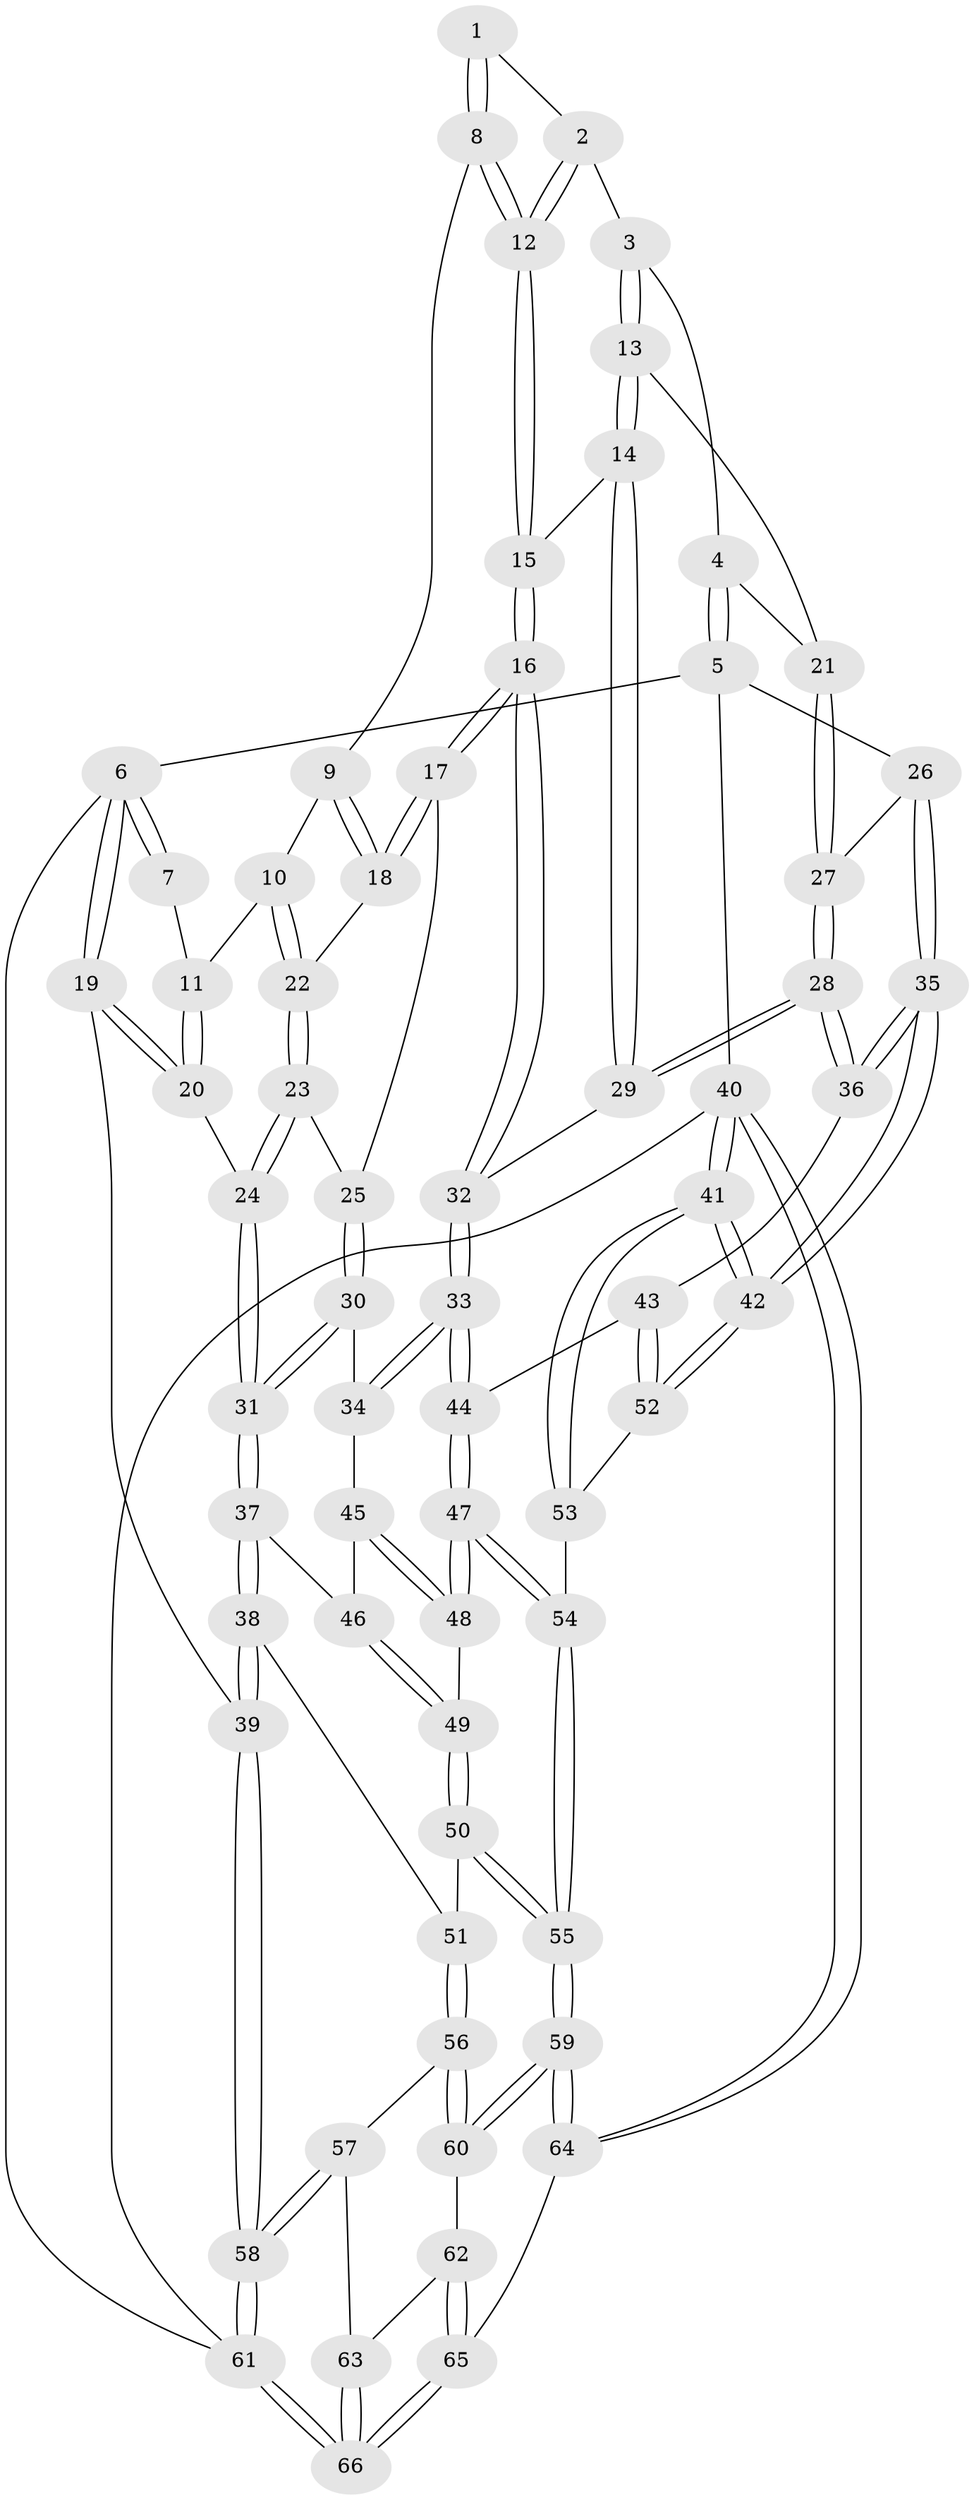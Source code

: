 // coarse degree distribution, {3: 0.15, 4: 0.475, 6: 0.025, 7: 0.025, 5: 0.325}
// Generated by graph-tools (version 1.1) at 2025/24/03/03/25 07:24:33]
// undirected, 66 vertices, 162 edges
graph export_dot {
graph [start="1"]
  node [color=gray90,style=filled];
  1 [pos="+0.5729465489441199+0"];
  2 [pos="+0.7187182450557147+0"];
  3 [pos="+0.7905521356709131+0"];
  4 [pos="+0.9293246384538555+0"];
  5 [pos="+1+0"];
  6 [pos="+0+0"];
  7 [pos="+0.1884062968170938+0"];
  8 [pos="+0.4740853956768121+0.03649344659069486"];
  9 [pos="+0.4737943776769231+0.0369250325550935"];
  10 [pos="+0.2678994108192606+0.10588975289622743"];
  11 [pos="+0.17983016849768818+0.044621485915837124"];
  12 [pos="+0.6037345673701457+0.20244402364390565"];
  13 [pos="+0.7065001636562531+0.2429684102125617"];
  14 [pos="+0.6728741307635016+0.2646129199668947"];
  15 [pos="+0.6138269252006805+0.27813874307554715"];
  16 [pos="+0.5760122012448693+0.3081293528428441"];
  17 [pos="+0.4445015069536745+0.23621352229770276"];
  18 [pos="+0.45091204911789196+0.16655124624796586"];
  19 [pos="+0+0.2273920642185379"];
  20 [pos="+0+0.23419229972733693"];
  21 [pos="+0.8204137973095891+0.25699808408953795"];
  22 [pos="+0.2729611303988609+0.12046456013484266"];
  23 [pos="+0.2938256571616076+0.20096707167028674"];
  24 [pos="+0.15212750847021647+0.3486009769938045"];
  25 [pos="+0.41221503681341815+0.24857042116437297"];
  26 [pos="+1+0"];
  27 [pos="+0.8626608198654612+0.2934907906693857"];
  28 [pos="+0.9096642366273662+0.45446835768065164"];
  29 [pos="+0.7865862764694374+0.4194929094150449"];
  30 [pos="+0.380563706520311+0.3067497915455869"];
  31 [pos="+0.22006841271420574+0.4623002341302471"];
  32 [pos="+0.5661051247800323+0.4520503796919368"];
  33 [pos="+0.5598774707406651+0.46535934236685866"];
  34 [pos="+0.4938153288534112+0.4796747210054494"];
  35 [pos="+1+0.5461353705153924"];
  36 [pos="+0.9223956149842654+0.4685925117193379"];
  37 [pos="+0.22294996047850565+0.476886993854777"];
  38 [pos="+0.1651925429686649+0.5578933353870311"];
  39 [pos="+0+0.6266147268815592"];
  40 [pos="+1+1"];
  41 [pos="+1+0.8904056549732834"];
  42 [pos="+1+0.6901530227228102"];
  43 [pos="+0.7139996106746543+0.5865560236168802"];
  44 [pos="+0.6139947443470397+0.560598032031461"];
  45 [pos="+0.4576190176771437+0.4941815146541895"];
  46 [pos="+0.32826837002139514+0.5114287517680005"];
  47 [pos="+0.5527610827964685+0.7364777221231871"];
  48 [pos="+0.4684367264005377+0.6865287234546813"];
  49 [pos="+0.38379617270334615+0.6771710626292538"];
  50 [pos="+0.3288513452777534+0.7491832897719796"];
  51 [pos="+0.19731233383597369+0.7406762301858713"];
  52 [pos="+0.7518496575118747+0.693936506305548"];
  53 [pos="+0.6769131198213362+0.8195218025444939"];
  54 [pos="+0.5863650963993782+0.8624209690337541"];
  55 [pos="+0.5196681161550954+1"];
  56 [pos="+0.17331357942024067+0.7834841089380323"];
  57 [pos="+0+0.7559209119466898"];
  58 [pos="+0+0.7263183403048198"];
  59 [pos="+0.5068282308438695+1"];
  60 [pos="+0.17559787252286546+0.8534469458176969"];
  61 [pos="+0+1"];
  62 [pos="+0.1493936530564925+0.8825248946475854"];
  63 [pos="+0.11351593404167419+0.91040878635098"];
  64 [pos="+0.5093400465608912+1"];
  65 [pos="+0.26767766247317926+1"];
  66 [pos="+0+1"];
  1 -- 2;
  1 -- 8;
  1 -- 8;
  2 -- 3;
  2 -- 12;
  2 -- 12;
  3 -- 4;
  3 -- 13;
  3 -- 13;
  4 -- 5;
  4 -- 5;
  4 -- 21;
  5 -- 6;
  5 -- 26;
  5 -- 40;
  6 -- 7;
  6 -- 7;
  6 -- 19;
  6 -- 19;
  6 -- 61;
  7 -- 11;
  8 -- 9;
  8 -- 12;
  8 -- 12;
  9 -- 10;
  9 -- 18;
  9 -- 18;
  10 -- 11;
  10 -- 22;
  10 -- 22;
  11 -- 20;
  11 -- 20;
  12 -- 15;
  12 -- 15;
  13 -- 14;
  13 -- 14;
  13 -- 21;
  14 -- 15;
  14 -- 29;
  14 -- 29;
  15 -- 16;
  15 -- 16;
  16 -- 17;
  16 -- 17;
  16 -- 32;
  16 -- 32;
  17 -- 18;
  17 -- 18;
  17 -- 25;
  18 -- 22;
  19 -- 20;
  19 -- 20;
  19 -- 39;
  20 -- 24;
  21 -- 27;
  21 -- 27;
  22 -- 23;
  22 -- 23;
  23 -- 24;
  23 -- 24;
  23 -- 25;
  24 -- 31;
  24 -- 31;
  25 -- 30;
  25 -- 30;
  26 -- 27;
  26 -- 35;
  26 -- 35;
  27 -- 28;
  27 -- 28;
  28 -- 29;
  28 -- 29;
  28 -- 36;
  28 -- 36;
  29 -- 32;
  30 -- 31;
  30 -- 31;
  30 -- 34;
  31 -- 37;
  31 -- 37;
  32 -- 33;
  32 -- 33;
  33 -- 34;
  33 -- 34;
  33 -- 44;
  33 -- 44;
  34 -- 45;
  35 -- 36;
  35 -- 36;
  35 -- 42;
  35 -- 42;
  36 -- 43;
  37 -- 38;
  37 -- 38;
  37 -- 46;
  38 -- 39;
  38 -- 39;
  38 -- 51;
  39 -- 58;
  39 -- 58;
  40 -- 41;
  40 -- 41;
  40 -- 64;
  40 -- 64;
  40 -- 61;
  41 -- 42;
  41 -- 42;
  41 -- 53;
  41 -- 53;
  42 -- 52;
  42 -- 52;
  43 -- 44;
  43 -- 52;
  43 -- 52;
  44 -- 47;
  44 -- 47;
  45 -- 46;
  45 -- 48;
  45 -- 48;
  46 -- 49;
  46 -- 49;
  47 -- 48;
  47 -- 48;
  47 -- 54;
  47 -- 54;
  48 -- 49;
  49 -- 50;
  49 -- 50;
  50 -- 51;
  50 -- 55;
  50 -- 55;
  51 -- 56;
  51 -- 56;
  52 -- 53;
  53 -- 54;
  54 -- 55;
  54 -- 55;
  55 -- 59;
  55 -- 59;
  56 -- 57;
  56 -- 60;
  56 -- 60;
  57 -- 58;
  57 -- 58;
  57 -- 63;
  58 -- 61;
  58 -- 61;
  59 -- 60;
  59 -- 60;
  59 -- 64;
  59 -- 64;
  60 -- 62;
  61 -- 66;
  61 -- 66;
  62 -- 63;
  62 -- 65;
  62 -- 65;
  63 -- 66;
  63 -- 66;
  64 -- 65;
  65 -- 66;
  65 -- 66;
}
